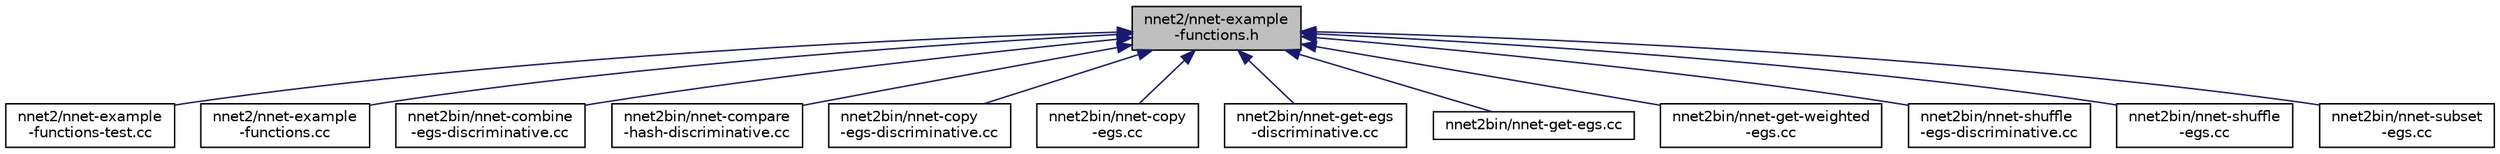 digraph "nnet2/nnet-example-functions.h"
{
  edge [fontname="Helvetica",fontsize="10",labelfontname="Helvetica",labelfontsize="10"];
  node [fontname="Helvetica",fontsize="10",shape=record];
  Node131 [label="nnet2/nnet-example\l-functions.h",height=0.2,width=0.4,color="black", fillcolor="grey75", style="filled", fontcolor="black"];
  Node131 -> Node132 [dir="back",color="midnightblue",fontsize="10",style="solid",fontname="Helvetica"];
  Node132 [label="nnet2/nnet-example\l-functions-test.cc",height=0.2,width=0.4,color="black", fillcolor="white", style="filled",URL="$nnet-example-functions-test_8cc.html"];
  Node131 -> Node133 [dir="back",color="midnightblue",fontsize="10",style="solid",fontname="Helvetica"];
  Node133 [label="nnet2/nnet-example\l-functions.cc",height=0.2,width=0.4,color="black", fillcolor="white", style="filled",URL="$nnet-example-functions_8cc.html"];
  Node131 -> Node134 [dir="back",color="midnightblue",fontsize="10",style="solid",fontname="Helvetica"];
  Node134 [label="nnet2bin/nnet-combine\l-egs-discriminative.cc",height=0.2,width=0.4,color="black", fillcolor="white", style="filled",URL="$nnet-combine-egs-discriminative_8cc.html"];
  Node131 -> Node135 [dir="back",color="midnightblue",fontsize="10",style="solid",fontname="Helvetica"];
  Node135 [label="nnet2bin/nnet-compare\l-hash-discriminative.cc",height=0.2,width=0.4,color="black", fillcolor="white", style="filled",URL="$nnet-compare-hash-discriminative_8cc.html"];
  Node131 -> Node136 [dir="back",color="midnightblue",fontsize="10",style="solid",fontname="Helvetica"];
  Node136 [label="nnet2bin/nnet-copy\l-egs-discriminative.cc",height=0.2,width=0.4,color="black", fillcolor="white", style="filled",URL="$nnet-copy-egs-discriminative_8cc.html"];
  Node131 -> Node137 [dir="back",color="midnightblue",fontsize="10",style="solid",fontname="Helvetica"];
  Node137 [label="nnet2bin/nnet-copy\l-egs.cc",height=0.2,width=0.4,color="black", fillcolor="white", style="filled",URL="$nnet-copy-egs_8cc.html"];
  Node131 -> Node138 [dir="back",color="midnightblue",fontsize="10",style="solid",fontname="Helvetica"];
  Node138 [label="nnet2bin/nnet-get-egs\l-discriminative.cc",height=0.2,width=0.4,color="black", fillcolor="white", style="filled",URL="$nnet-get-egs-discriminative_8cc.html"];
  Node131 -> Node139 [dir="back",color="midnightblue",fontsize="10",style="solid",fontname="Helvetica"];
  Node139 [label="nnet2bin/nnet-get-egs.cc",height=0.2,width=0.4,color="black", fillcolor="white", style="filled",URL="$nnet-get-egs_8cc.html"];
  Node131 -> Node140 [dir="back",color="midnightblue",fontsize="10",style="solid",fontname="Helvetica"];
  Node140 [label="nnet2bin/nnet-get-weighted\l-egs.cc",height=0.2,width=0.4,color="black", fillcolor="white", style="filled",URL="$nnet-get-weighted-egs_8cc.html"];
  Node131 -> Node141 [dir="back",color="midnightblue",fontsize="10",style="solid",fontname="Helvetica"];
  Node141 [label="nnet2bin/nnet-shuffle\l-egs-discriminative.cc",height=0.2,width=0.4,color="black", fillcolor="white", style="filled",URL="$nnet-shuffle-egs-discriminative_8cc.html"];
  Node131 -> Node142 [dir="back",color="midnightblue",fontsize="10",style="solid",fontname="Helvetica"];
  Node142 [label="nnet2bin/nnet-shuffle\l-egs.cc",height=0.2,width=0.4,color="black", fillcolor="white", style="filled",URL="$nnet-shuffle-egs_8cc.html"];
  Node131 -> Node143 [dir="back",color="midnightblue",fontsize="10",style="solid",fontname="Helvetica"];
  Node143 [label="nnet2bin/nnet-subset\l-egs.cc",height=0.2,width=0.4,color="black", fillcolor="white", style="filled",URL="$nnet-subset-egs_8cc.html"];
}
